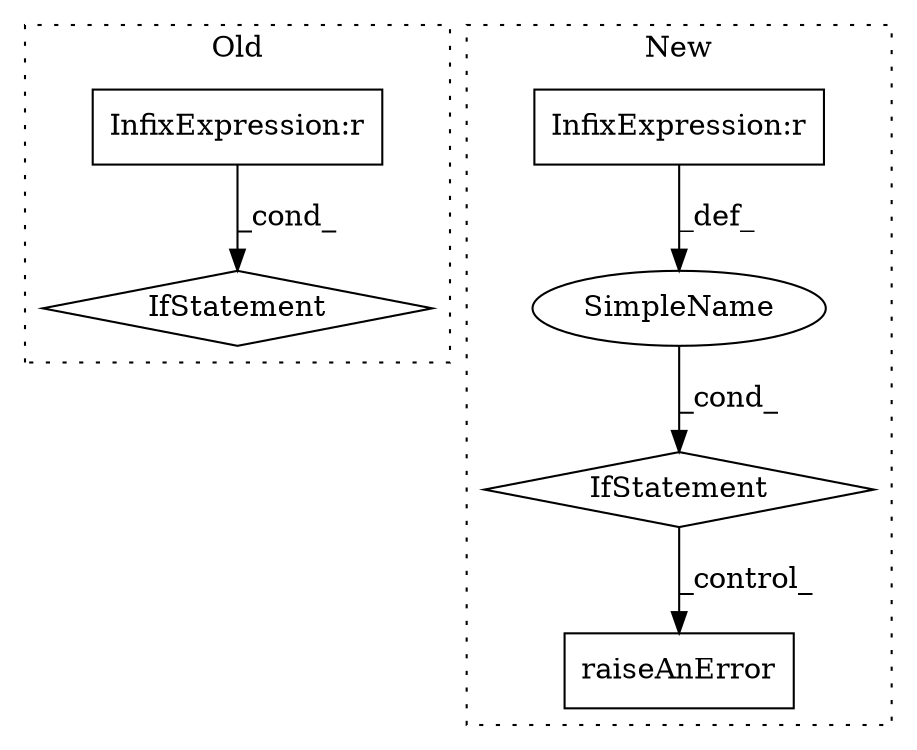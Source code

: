 digraph G {
subgraph cluster0 {
1 [label="IfStatement" a="25" s="16070,16096" l="4,2" shape="diamond"];
5 [label="InfixExpression:r" a="27" s="16088" l="4" shape="box"];
label = "Old";
style="dotted";
}
subgraph cluster1 {
2 [label="raiseAnError" a="32" s="13948,14089" l="13,1" shape="box"];
3 [label="IfStatement" a="25" s="13882,13931" l="4,2" shape="diamond"];
4 [label="SimpleName" a="42" s="" l="" shape="ellipse"];
6 [label="InfixExpression:r" a="27" s="13911" l="4" shape="box"];
label = "New";
style="dotted";
}
3 -> 2 [label="_control_"];
4 -> 3 [label="_cond_"];
5 -> 1 [label="_cond_"];
6 -> 4 [label="_def_"];
}